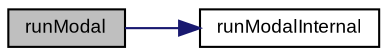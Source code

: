 digraph "runModal"
{
  bgcolor="transparent";
  edge [fontname="Arial",fontsize="9",labelfontname="Arial",labelfontsize="9"];
  node [fontname="Arial",fontsize="9",shape=record];
  rankdir="LR";
  Node1 [label="runModal",height=0.2,width=0.4,color="black", fillcolor="grey75", style="filled" fontcolor="black"];
  Node1 -> Node2 [color="midnightblue",fontsize="9",style="solid",fontname="Arial"];
  Node2 [label="runModalInternal",height=0.2,width=0.4,color="black",URL="$class_v_s_t_g_u_i_1_1_c_new_file_selector.html#a9e36f115f8eef9a1f13bf6e9a45fee21"];
}
